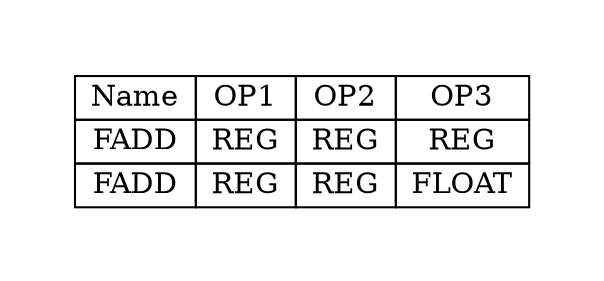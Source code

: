 digraph{
graph [pad="0.5", nodesep="0.5", ranksep="2" ]
node [shape=plain]
Foo [label=<
<table border="0" cellborder="1" cellspacing="0">
<tr><td> Name </td> <td> OP1 </td><td> OP2 </td><td> OP3 </td> </tr>
<tr><td> FADD </td><td> REG </td><td> REG </td><td> REG </td> </tr>
<tr><td> FADD </td><td> REG </td><td> REG </td><td> FLOAT </td> </tr>
</table>>];
}
